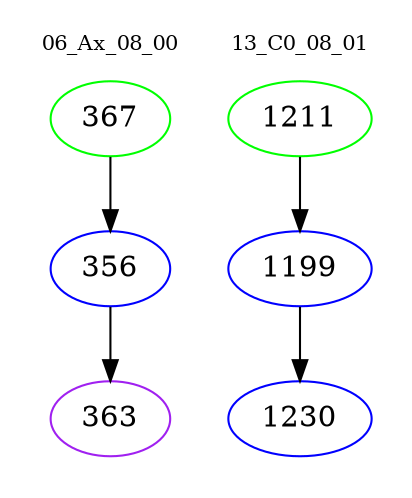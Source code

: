 digraph{
subgraph cluster_0 {
color = white
label = "06_Ax_08_00";
fontsize=10;
T0_367 [label="367", color="green"]
T0_367 -> T0_356 [color="black"]
T0_356 [label="356", color="blue"]
T0_356 -> T0_363 [color="black"]
T0_363 [label="363", color="purple"]
}
subgraph cluster_1 {
color = white
label = "13_C0_08_01";
fontsize=10;
T1_1211 [label="1211", color="green"]
T1_1211 -> T1_1199 [color="black"]
T1_1199 [label="1199", color="blue"]
T1_1199 -> T1_1230 [color="black"]
T1_1230 [label="1230", color="blue"]
}
}

